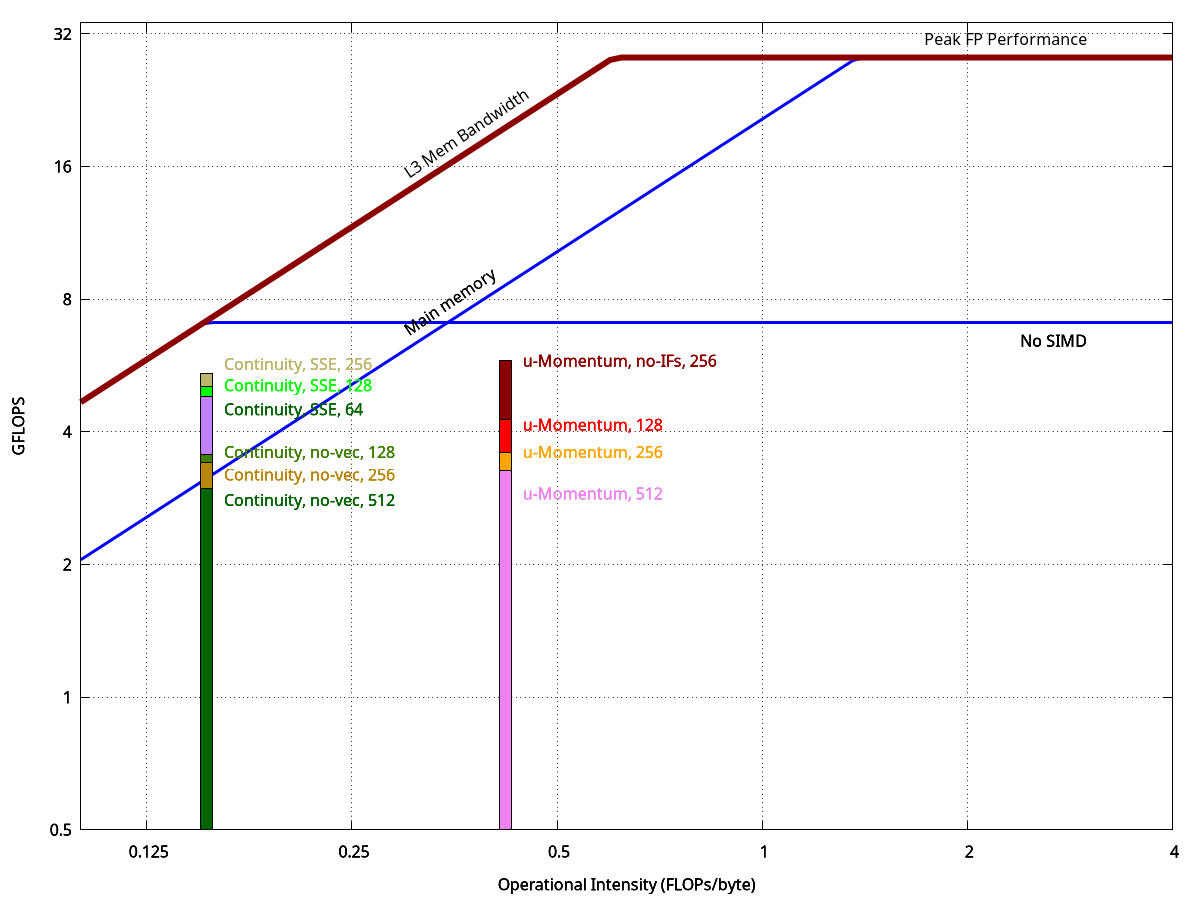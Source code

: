 # initial config
set term postscript eps enhanced color
set output 'roofline_haswell.eps'
#set term pngcairo
#set output 'roofline.png'

set nokey
set grid layerdefault   linetype 0 linewidth 1.000,  linetype 0 linewidth 1.000

set xlabel "Operational Intensity (FLOPs/byte)"
set ylabel "GFLOPS"

# sets log base 2 scale for both axes
set logscale x 2
set logscale y 2

# label offsets
L_MEM_X=0.3
L_MEM_ANG=34

# range of each axis
MAX_X=4
MIN_Y=0.5
MAX_Y=34
set xrange [0.1:MAX_X]
set yrange [MIN_Y:MAX_Y]

# Kernel constants
# First loop nest of shallow has AI = 0.3 FLOP/byte
# Counting bytes from cache lines (i.e. 64 bytes per reference instead
# of just 8 bytes for a d.p. word) it is:
SHALLOW_LOOP1_AI = 0.26
# u-momentum kernel of nemolite2d has AI = 0.42 FLOP/byte
NEMOLITE_MOM_AI = 0.42
# The continuity kernel of nemolite2d
NEMOLITE_CONT_AI = 0.153

# CPU CONSTANTS
# For single core of Xeon E5-1620 v2 (my desktop), as measured with 
# the Intel MKL version of linpack. This is therefore using
# 256-bit AVX instructions (SIMD)
PEAK_GFLOPS=28.32
NUM_CORES=1

#ceilings
C_ALL_CORES		= 1
C_MUL_ADD_BAL	= NUM_CORES
# For Ivy Bridge, AVX registers are 256-bit and therefore can
# hold 4*64-bit double-precision reals. We therefore assume
# that peak, non-SIMD performance is 1/4 that of the performance
# obtained by Linpack
C_SIMD			= 4.0
C_ILP_ONLY		= 2 * C_SIMD

# MEM CONSTANTS
# For single core of Xeon E5-1620 v2 (desktop) as measured with 
# the 'DAXPY' result of STREAM2. Units are GB/s.
PEAK_MEM_BW=20.5
PEAK_L3_BW=46.7
PEAK_L2_BW=65.8
PEAK_L1_BW=117.0


NUM_CHANNELS=2
# first ceiling, without multiple memory channels
C_NO_MULTI_CHANNEL	= NUM_CHANNELS

# FUNCTIONS
mem_roof(x,peak)= x * peak
cpu_roof	= PEAK_GFLOPS
min(x, y)	= (x < y) ? x : y
max(x, y)       = (x > y) ? x : y

PEAK_BW = max(PEAK_MEM_BW,PEAK_L3_BW)

cpu_ceiling(x, y)	= min(mem_roof(x,PEAK_BW), y)
mem_ceiling(x)		= min(x, PEAK_GFLOPS)
roofline(x, y)		= cpu_ceiling(x, y)


# LINE STYLES
LINE_ROOF=1
LINE_CEIL=2
LINE_LOOP1_512=3
LINE_LOOP1_1024=4
LINE_MOM_512=5
LINE_MOM_256=6
LINE_MOM_256_NO_IF=12
LINE_MOM_128=7
LINE_CONT_64=13
LINE_CONT_128=8
LINE_CONT_128_NO_VEC=9
LINE_CONT_256=10
LINE_CONT_256_NO_VEC=11
LINE_CONT_512_NO_VEC=13

# Width of the bars
BAR_WIDTH = 0.02

set style line LINE_ROOF	lt 1 lw 6 lc rgb "#8B0000"
set style line LINE_CEIL	lt 1 lw 3 lc rgb "blue"

MOM_512_COL         = "violet"
MOM_256_COL         = "orange"
MOM_256_NO_IF_COL   = "dark-red"
MOM_128_COL         = "red"
CONT_64_COL         = "purple"
CONT_128_COL        = "green"
CONT_128_NO_VEC_COL = "dark-chartreuse"
CONT_256_COL        = "dark-khaki"
CONT_256_NO_VEC_COL = "dark-goldenrod"
CONT_512_NO_VEC_COL = "dark-green"

set style line LINE_MOM_512       lt 1 lc rgb MOM_512_COL
set style line LINE_MOM_256       lt 1 lc rgb MOM_256_COL
set style line LINE_MOM_256_NO_IF  lt 1 lc rgb MOM_256_NO_IF_COL
set style line LINE_MOM_128       lt 1 lc rgb MOM_128_COL
set style line LINE_CONT_64       lt 1 lc rgb CONT_64_COL
set style line LINE_CONT_128      lt 1 lc rgb CONT_128_COL
set style line LINE_CONT_128_NO_VEC lt 1 lc rgb CONT_128_NO_VEC_COL
set style line LINE_CONT_256        lt 1 lc rgb CONT_256_COL
set style line LINE_CONT_256_NO_VEC lt 1 lc rgb CONT_256_NO_VEC_COL
set style line LINE_CONT_512_NO_VEC lt 1 lc rgb CONT_512_NO_VEC_COL

# PLOTS
set multiplot

# Bars for measured individual kernel performance (GFLOPS)

# u-Momentum kernel from Nemolite2D with Intel compiler (as that's the fastest)

# 256 domain run without IF's
set label 1 "u-Momentum, no-IFs, 256" at (NEMOLITE_MOM_AI*1.06),5.8 front textcolor ls LINE_MOM_256_NO_IF
set object 1 rect from (1.0-BAR_WIDTH)*NEMOLITE_MOM_AI,MIN_Y to (1.0+BAR_WIDTH)*NEMOLITE_MOM_AI,5.809 back fc rgb MOM_256_NO_IF_COL fs solid

# 128 domain - not as fast as you'd expect
set label 2 "u-Momentum, 128" at (NEMOLITE_MOM_AI*1.06),4.15 front textcolor ls LINE_MOM_128
# 4.27 is measured value (likwid) on Haswell desktop
set object 2 rect from (1.0-BAR_WIDTH)*NEMOLITE_MOM_AI,MIN_Y to (1.0+BAR_WIDTH)*NEMOLITE_MOM_AI,4.27 back fc rgb MOM_128_COL fs solid

# 256 domain should fit within L3 cache
set label 3 "u-Momentum, 256" at (NEMOLITE_MOM_AI*1.06),3.6 front textcolor ls LINE_MOM_256
set object 3 rect from (1.0-BAR_WIDTH)*NEMOLITE_MOM_AI,MIN_Y to (1.0+BAR_WIDTH)*NEMOLITE_MOM_AI,3.6 back fc rgb MOM_256_COL fs solid

# 512 domain ~spills from L3 cache to main memory
set label 4 "u-Momentum, 512" at (NEMOLITE_MOM_AI*1.06),2.9 front textcolor ls LINE_MOM_512
set object 4 rect from (1.0-BAR_WIDTH)*NEMOLITE_MOM_AI,MIN_Y to (1.0+BAR_WIDTH)*NEMOLITE_MOM_AI,3.26 back fc rgb MOM_512_COL fs solid

# Nemolite2d, Continuity kernel

# 256 domain, SSE
set label 5 "Continuity, SSE, 256" at (NEMOLITE_CONT_AI*1.06),5.7 front textcolor ls LINE_CONT_256
set object 5 rect from (1.0-BAR_WIDTH)*NEMOLITE_CONT_AI,MIN_Y to (1.0+BAR_WIDTH)*NEMOLITE_CONT_AI,5.425 back fc rgb CONT_256_COL fs solid

# 128 domain, SSE
set label 6 "Continuity, SSE, 128" at (NEMOLITE_CONT_AI*1.06),5.1 front textcolor ls LINE_CONT_128
set object 6 rect from (1.0-BAR_WIDTH)*NEMOLITE_CONT_AI,MIN_Y to (1.0+BAR_WIDTH)*NEMOLITE_CONT_AI,5.082 back fc rgb CONT_128_COL fs solid

# 64 domain, SSE
set label 7 "Continuity, SSE, 64" at (NEMOLITE_CONT_AI*1.06),4.5 front textcolor ls LINE_CONT_64
set object 7 rect from (1.0-BAR_WIDTH)*NEMOLITE_CONT_AI,MIN_Y to (1.0+BAR_WIDTH)*NEMOLITE_CONT_AI,4.819 back fc rgb CONT_64_COL fs solid

# 128 domain, no-vec
set label 8 "Continuity, no-vec, 128" at (NEMOLITE_CONT_AI*1.06),3.6 front textcolor ls LINE_CONT_128_NO_VEC
set object 8 rect from (1.0-BAR_WIDTH)*NEMOLITE_CONT_AI,MIN_Y to (1.0+BAR_WIDTH)*NEMOLITE_CONT_AI,3.558 back fc rgb CONT_128_NO_VEC_COL fs solid

# 256 domain, no-vec
set label 9 "Continuity, no-vec, 256" at (NEMOLITE_CONT_AI*1.06),3.2 front textcolor ls LINE_CONT_256_NO_VEC
set object 9 rect from (1.0-BAR_WIDTH)*NEMOLITE_CONT_AI,MIN_Y to (1.0+BAR_WIDTH)*NEMOLITE_CONT_AI,3.410 back fc rgb CONT_256_NO_VEC_COL fs solid

# 512 domain, no-vec
set label 10 "Continuity, no-vec, 512" at (NEMOLITE_CONT_AI*1.06),2.8 front textcolor ls LINE_CONT_512_NO_VEC
set object 10 rect from (1.0-BAR_WIDTH)*NEMOLITE_CONT_AI,MIN_Y to (1.0+BAR_WIDTH)*NEMOLITE_CONT_AI,2.981 back fc rgb CONT_512_NO_VEC_COL fs solid

# CPU CEILINGS
# All cores (same as roofline)
#set label 3 "All cores used" at (MAX_X-1),(cpu_roof/1.1) right
#plot cpu_ceiling(x, cpu_roof / C_ALL_CORES) ls LINE_CEIL

# SIMD
set label 11 "No SIMD" at (MAX_X-1),((cpu_roof / C_SIMD)/1.1) right
plot cpu_ceiling(x, cpu_roof / C_SIMD) ls LINE_CEIL

# No parallelism
#set label 12 "ILP Only" at (MAX_X-1),((cpu_roof / C_ILP_ONLY)/1.1) right
#plot cpu_ceiling(x, cpu_roof / C_ILP_ONLY) ls LINE_CEIL

# MEM CEILINGS

set label 13 "Main memory" at (L_MEM_X),(mem_roof(L_MEM_X,PEAK_MEM_BW)*1.1) rotate by L_MEM_ANG
plot mem_ceiling(mem_roof(x,PEAK_MEM_BW)) ls LINE_CEIL

# ROOFLINE
set label 14 "Peak FP Performance" at (MAX_X-1),(PEAK_GFLOPS*1.1) right
set label 15 "L3 Mem Bandwidth" at L_MEM_X,mem_roof(L_MEM_X,PEAK_BW)*1.1 rotate by L_MEM_ANG
plot roofline(x, cpu_roof) ls LINE_ROOF

unset multiplot
